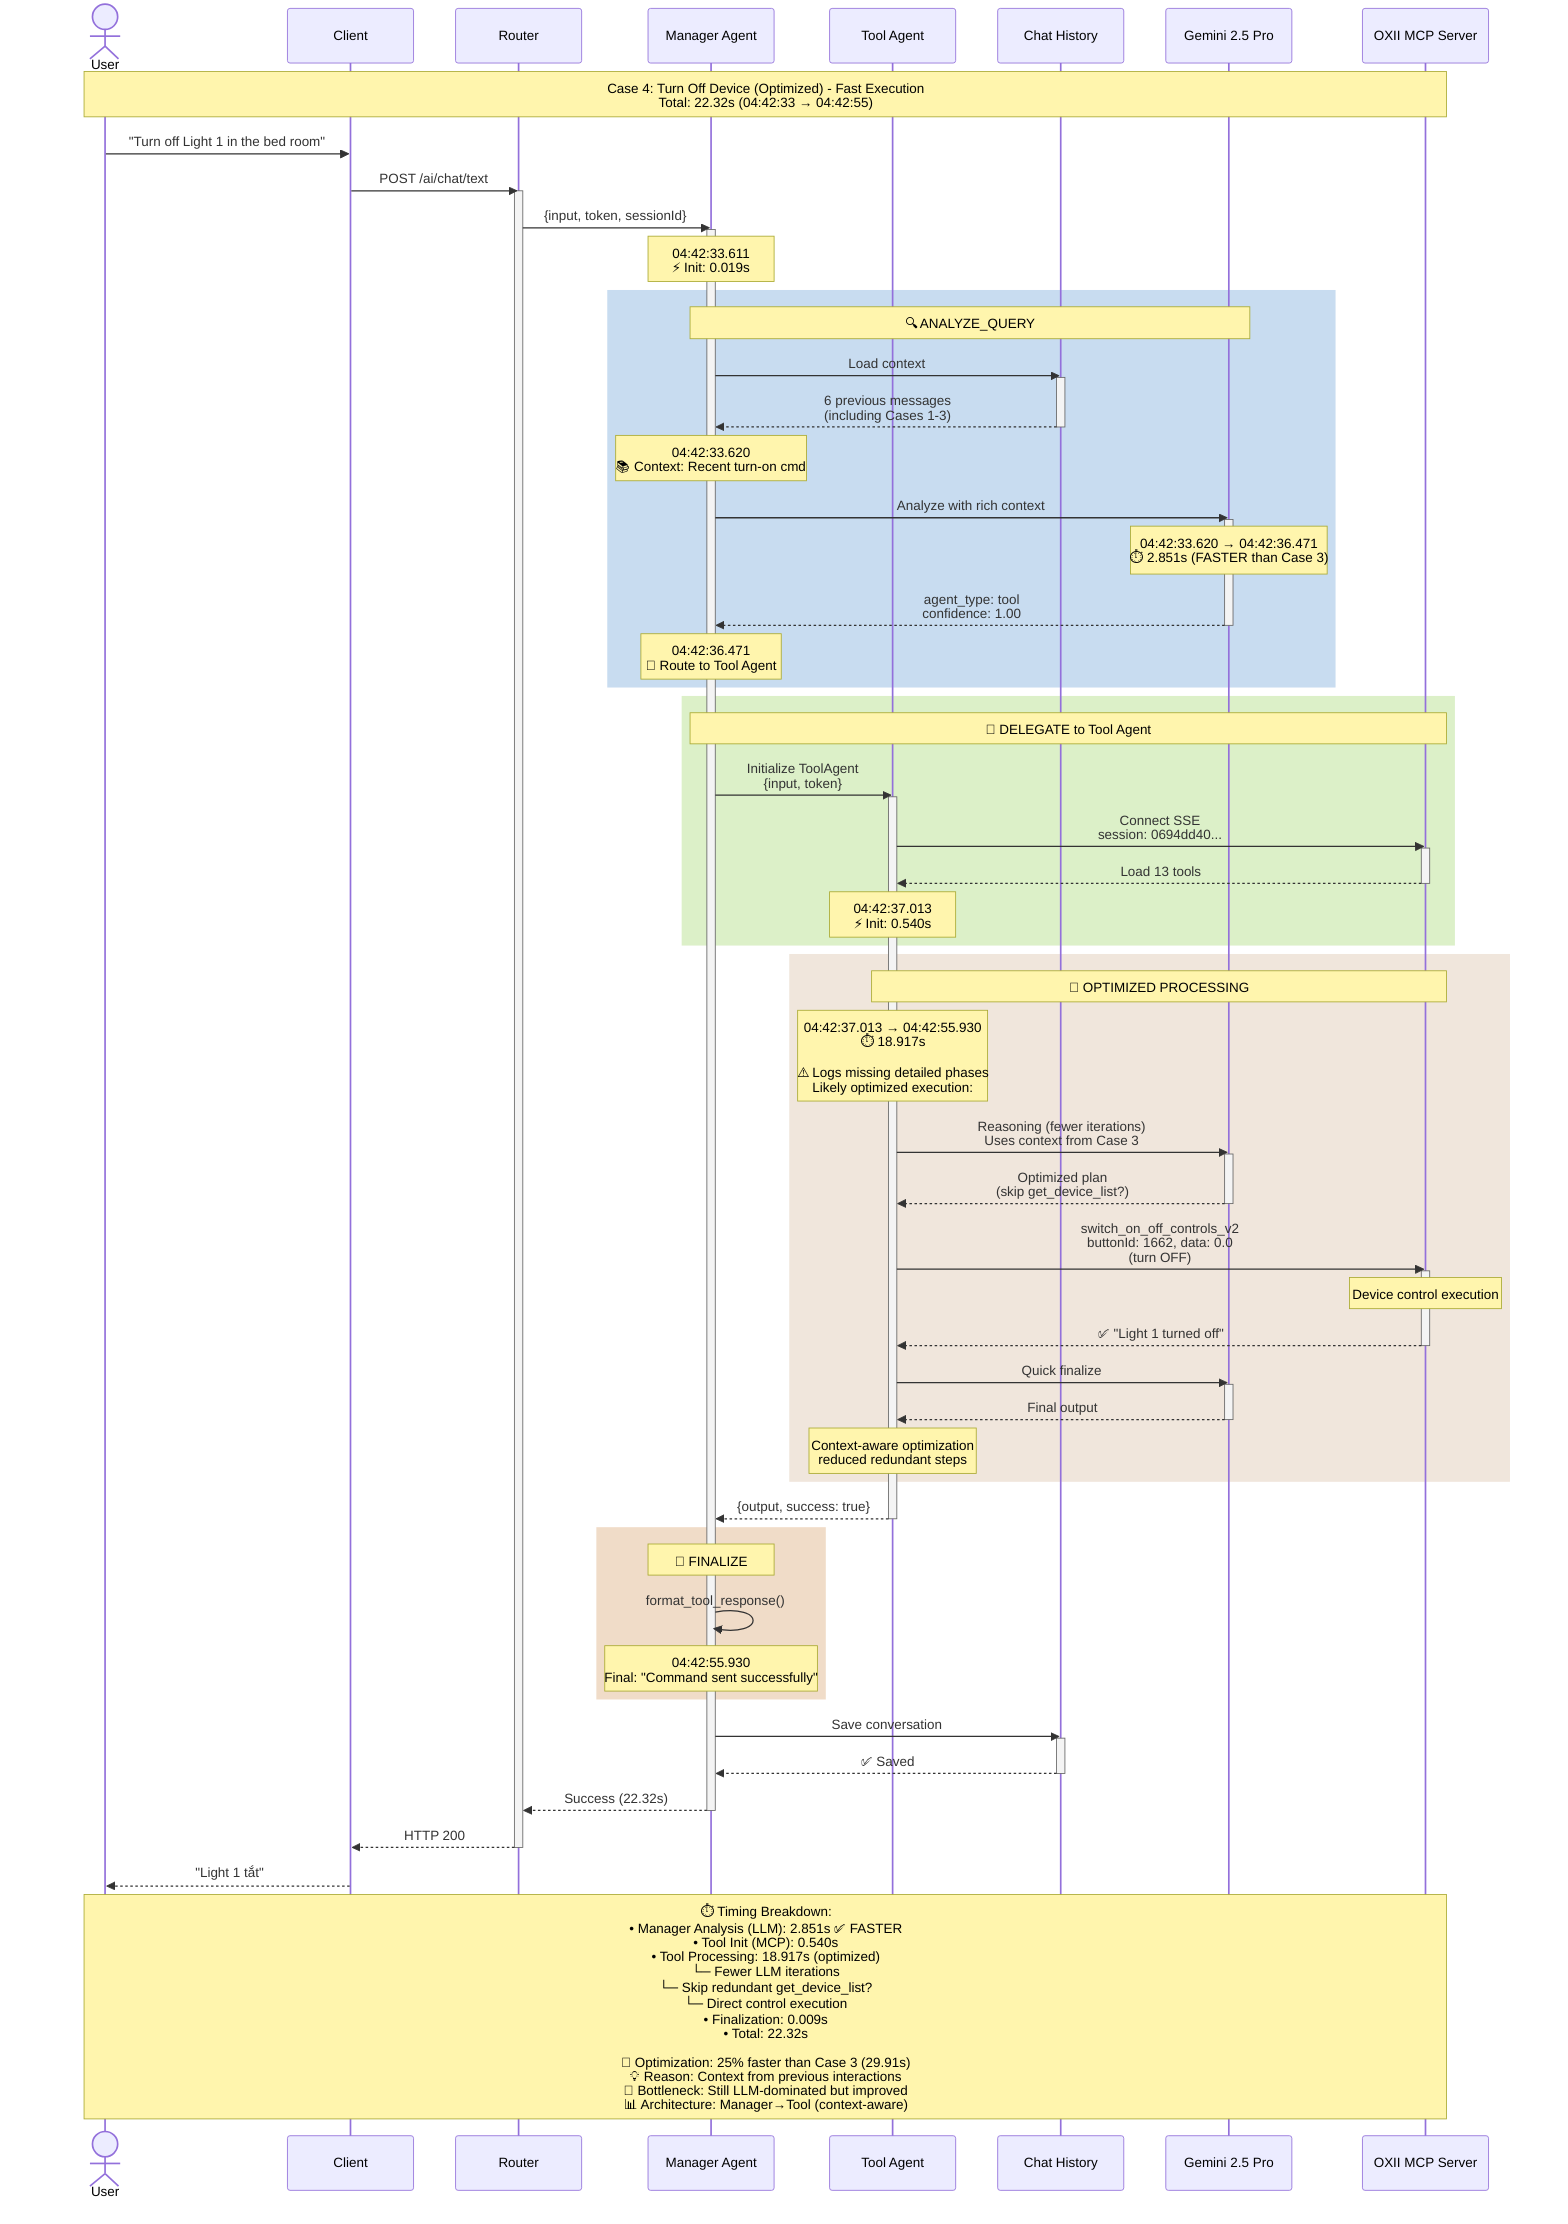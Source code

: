 sequenceDiagram
    actor User
    participant Client
    participant Router
    participant Manager as Manager Agent
    participant Tool as Tool Agent
    participant Redis as Chat History
    participant LLM as Gemini 2.5 Pro
    participant MCP as OXII MCP Server

    Note over User,MCP: Case 4: Turn Off Device (Optimized) - Fast Execution<br/>Total: 22.32s (04:42:33 → 04:42:55)

    %% Request Phase
    User->>Client: "Turn off Light 1 in the bed room"
    Client->>Router: POST /ai/chat/text
    activate Router

    %% Manager Processing
    Router->>Manager: {input, token, sessionId}
    activate Manager
    Note over Manager: 04:42:33.611<br/>⚡ Init: 0.019s

    rect rgb(200, 220, 240)
        Note over Manager,LLM: 🔍 ANALYZE_QUERY
        Manager->>Redis: Load context
        activate Redis
        Redis-->>Manager: 6 previous messages<br/>(including Cases 1-3)
        deactivate Redis
        Note over Manager: 04:42:33.620<br/>📚 Context: Recent turn-on cmd

        Manager->>LLM: Analyze with rich context
        activate LLM
        Note over LLM: 04:42:33.620 → 04:42:36.471<br/>⏱️ 2.851s (FASTER than Case 3)
        LLM-->>Manager: agent_type: tool<br/>confidence: 1.00
        deactivate LLM
        Note over Manager: 04:42:36.471<br/>🎯 Route to Tool Agent
    end

    rect rgb(220, 240, 200)
        Note over Manager,MCP: 🚀 DELEGATE to Tool Agent
        Manager->>Tool: Initialize ToolAgent<br/>{input, token}
        activate Tool
        
        Tool->>MCP: Connect SSE<br/>session: 0694dd40...
        activate MCP
        MCP-->>Tool: Load 13 tools
        deactivate MCP
        Note over Tool: 04:42:37.013<br/>⚡ Init: 0.540s
    end

    rect rgb(240, 230, 220)
        Note over Tool,MCP: 🧠 OPTIMIZED PROCESSING
        Note over Tool: 04:42:37.013 → 04:42:55.930<br/>⏱️ 18.917s<br/><br/>⚠️ Logs missing detailed phases<br/>Likely optimized execution:

        Tool->>LLM: Reasoning (fewer iterations)<br/>Uses context from Case 3
        activate LLM
        LLM-->>Tool: Optimized plan<br/>(skip get_device_list?)
        deactivate LLM
        
        Tool->>MCP: switch_on_off_controls_v2<br/>buttonId: 1662, data: 0.0<br/>(turn OFF)
        activate MCP
        Note over MCP: Device control execution
        MCP-->>Tool: ✅ "Light 1 turned off"
        deactivate MCP
        
        Tool->>LLM: Quick finalize
        activate LLM
        LLM-->>Tool: Final output
        deactivate LLM
        
        Note over Tool: Context-aware optimization<br/>reduced redundant steps
    end

    Tool-->>Manager: {output, success: true}
    deactivate Tool

    rect rgb(240, 220, 200)
        Note over Manager: 📝 FINALIZE
        Manager->>Manager: format_tool_response()
        Note over Manager: 04:42:55.930<br/>Final: "Command sent successfully"
    end

    Manager->>Redis: Save conversation
    activate Redis
    Redis-->>Manager: ✅ Saved
    deactivate Redis

    Manager-->>Router: Success (22.32s)
    deactivate Manager
    Router-->>Client: HTTP 200
    deactivate Router
    Client-->>User: "Light 1 tắt"

    %% Timing Breakdown
    Note over User,MCP: ⏱️ Timing Breakdown:<br/>• Manager Analysis (LLM): 2.851s ✅ FASTER<br/>• Tool Init (MCP): 0.540s<br/>• Tool Processing: 18.917s (optimized)<br/>  └─ Fewer LLM iterations<br/>  └─ Skip redundant get_device_list?<br/>  └─ Direct control execution<br/>• Finalization: 0.009s<br/>• Total: 22.32s<br/><br/>🎯 Optimization: 25% faster than Case 3 (29.91s)<br/>💡 Reason: Context from previous interactions<br/>🔴 Bottleneck: Still LLM-dominated but improved<br/>📊 Architecture: Manager→Tool (context-aware)